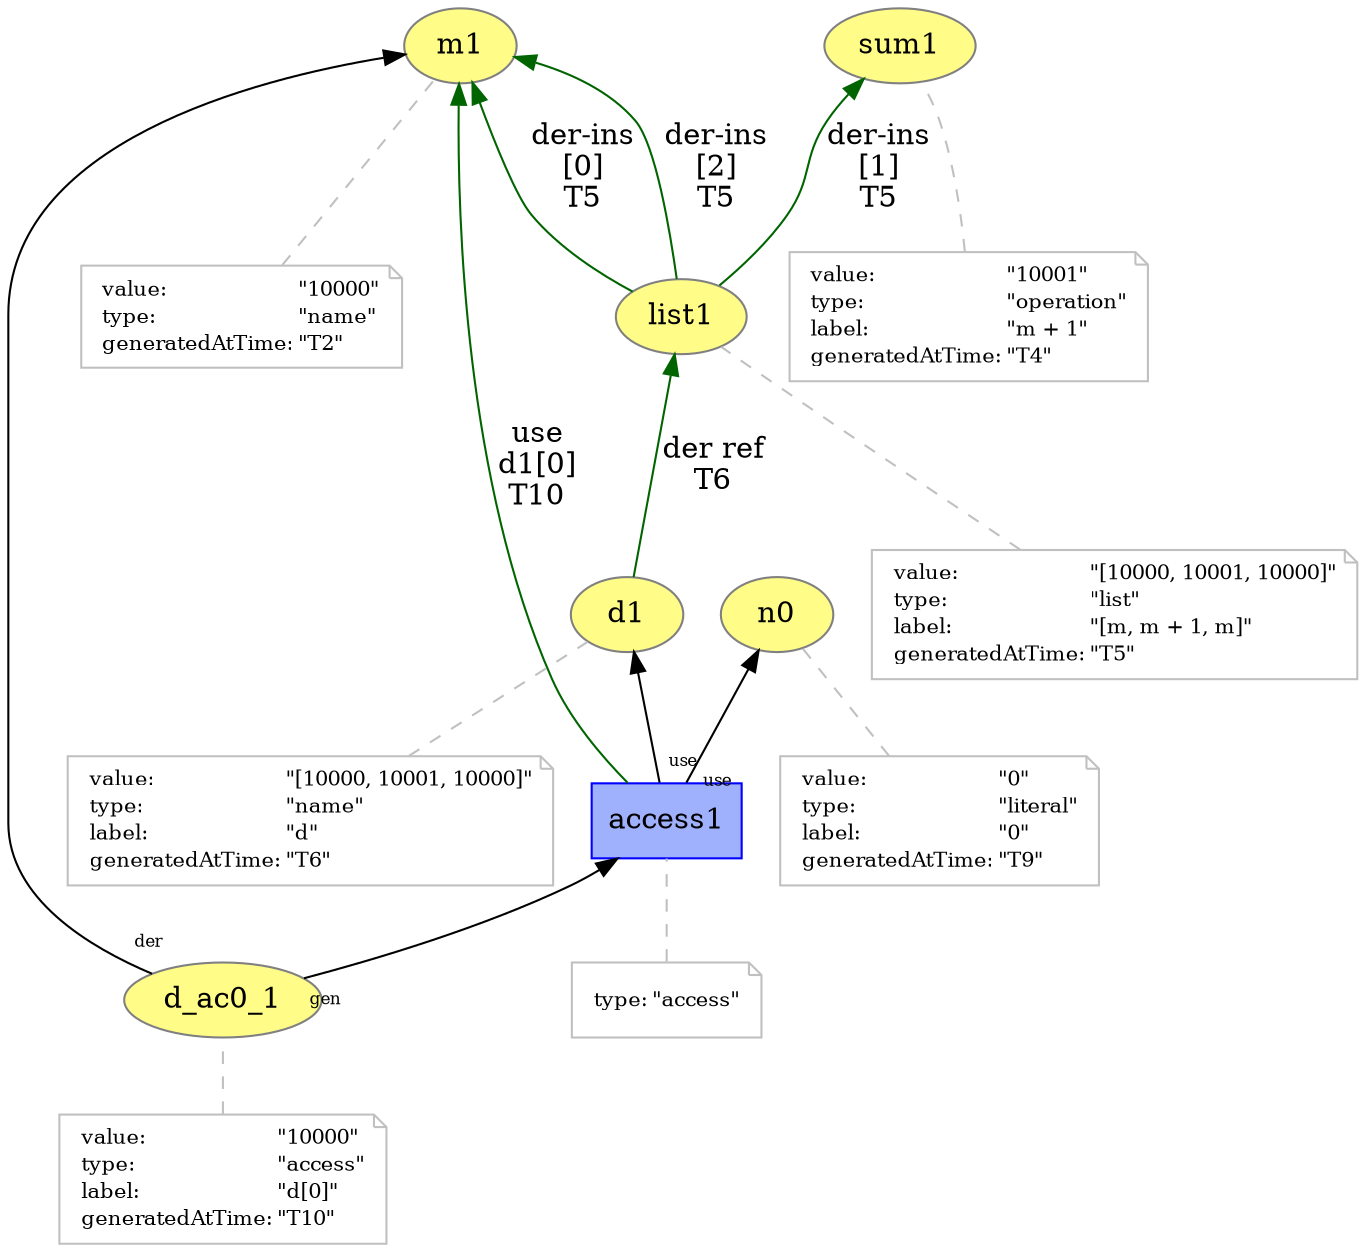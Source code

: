 digraph "PROV" { size="16,12"; rankdir="BT";
"http://example.org/m1" [fillcolor="#FFFC87",color="#808080",style="filled",label="m1",URL="http://example.org/m1"]
"-attrs0" [color="gray",shape="note",fontsize="10",fontcolor="black",label=<<TABLE cellpadding="0" border="0">
	<TR>
	    <TD align="left">value:</TD>
	    <TD align="left">&quot;10000&quot;</TD>
	</TR>
	<TR>
	    <TD align="left">type:</TD>
	    <TD align="left">&quot;name&quot;</TD>
	</TR>
	<TR>
	    <TD align="left">generatedAtTime:</TD>
	    <TD align="left">&quot;T2&quot;</TD>
	</TR>
</TABLE>>]
"-attrs0" -> "http://example.org/m1" [color="gray",style="dashed",arrowhead="none"]
"http://example.org/sum1" [fillcolor="#FFFC87",color="#808080",style="filled",label="sum1",URL="http://example.org/sum1"]
"-attrs1" [color="gray",shape="note",fontsize="10",fontcolor="black",label=<<TABLE cellpadding="0" border="0">
	<TR>
	    <TD align="left">value:</TD>
	    <TD align="left">&quot;10001&quot;</TD>
	</TR>
	<TR>
	    <TD align="left">type:</TD>
	    <TD align="left">&quot;operation&quot;</TD>
	</TR>
	<TR>
	    <TD align="left">label:</TD>
	    <TD align="left">&quot;m + 1&quot;</TD>
	</TR>
	<TR>
	    <TD align="left">generatedAtTime:</TD>
	    <TD align="left">&quot;T4&quot;</TD>
	</TR>
</TABLE>>]
"-attrs1" -> "http://example.org/sum1" [color="gray",style="dashed",arrowhead="none"]
"http://example.org/list1" [fillcolor="#FFFC87",color="#808080",style="filled",label="list1",URL="http://example.org/list1"]
"-attrs2" [color="gray",shape="note",fontsize="10",fontcolor="black",label=<<TABLE cellpadding="0" border="0">
	<TR>
	    <TD align="left">value:</TD>
	    <TD align="left">&quot;[10000, 10001, 10000]&quot;</TD>
	</TR>
	<TR>
	    <TD align="left">type:</TD>
	    <TD align="left">&quot;list&quot;</TD>
	</TR>
	<TR>
	    <TD align="left">label:</TD>
	    <TD align="left">&quot;[m, m + 1, m]&quot;</TD>
	</TR>
	<TR>
	    <TD align="left">generatedAtTime:</TD>
	    <TD align="left">&quot;T5&quot;</TD>
	</TR>
</TABLE>>]
"-attrs2" -> "http://example.org/list1" [color="gray",style="dashed",arrowhead="none"]
"http://example.org/list1" -> "http://example.org/m1" [labelfontsize="8",labeldistance="1.5",color="darkgreen",labelangle="60.0",rotation="20",label="der-ins
[0]
T5"]
"http://example.org/list1" -> "http://example.org/sum1" [labelfontsize="8",labeldistance="1.5",color="darkgreen",labelangle="60.0",rotation="20",label="der-ins
[1]
T5"]
"http://example.org/list1" -> "http://example.org/m1" [labelfontsize="8",labeldistance="1.5",color="darkgreen",labelangle="60.0",rotation="20",label="der-ins
[2]
T5"]
"http://example.org/d1" [fillcolor="#FFFC87",color="#808080",style="filled",label="d1",URL="http://example.org/d1"]
"-attrs3" [color="gray",shape="note",fontsize="10",fontcolor="black",label=<<TABLE cellpadding="0" border="0">
	<TR>
	    <TD align="left">value:</TD>
	    <TD align="left">&quot;[10000, 10001, 10000]&quot;</TD>
	</TR>
	<TR>
	    <TD align="left">type:</TD>
	    <TD align="left">&quot;name&quot;</TD>
	</TR>
	<TR>
	    <TD align="left">label:</TD>
	    <TD align="left">&quot;d&quot;</TD>
	</TR>
	<TR>
	    <TD align="left">generatedAtTime:</TD>
	    <TD align="left">&quot;T6&quot;</TD>
	</TR>
</TABLE>>]
"-attrs3" -> "http://example.org/d1" [color="gray",style="dashed",arrowhead="none"]
"http://example.org/d1" -> "http://example.org/list1" [labelfontsize="8",labeldistance="1.5",color="darkgreen",labelangle="60.0",rotation="20",label="der ref
T6"]
"http://example.org/n0" [fillcolor="#FFFC87",color="#808080",style="filled",label="n0",URL="http://example.org/n0"]
"-attrs4" [color="gray",shape="note",fontsize="10",fontcolor="black",label=<<TABLE cellpadding="0" border="0">
	<TR>
	    <TD align="left">value:</TD>
	    <TD align="left">&quot;0&quot;</TD>
	</TR>
	<TR>
	    <TD align="left">type:</TD>
	    <TD align="left">&quot;literal&quot;</TD>
	</TR>
	<TR>
	    <TD align="left">label:</TD>
	    <TD align="left">&quot;0&quot;</TD>
	</TR>
	<TR>
	    <TD align="left">generatedAtTime:</TD>
	    <TD align="left">&quot;T9&quot;</TD>
	</TR>
</TABLE>>]
"-attrs4" -> "http://example.org/n0" [color="gray",style="dashed",arrowhead="none"]
"http://example.org/d_ac0_1" [fillcolor="#FFFC87",color="#808080",style="filled",label="d_ac0_1",URL="http://example.org/d_ac0_1"]
"-attrs5" [color="gray",shape="note",fontsize="10",fontcolor="black",label=<<TABLE cellpadding="0" border="0">
	<TR>
	    <TD align="left">value:</TD>
	    <TD align="left">&quot;10000&quot;</TD>
	</TR>
	<TR>
	    <TD align="left">type:</TD>
	    <TD align="left">&quot;access&quot;</TD>
	</TR>
	<TR>
	    <TD align="left">label:</TD>
	    <TD align="left">&quot;d[0]&quot;</TD>
	</TR>
	<TR>
	    <TD align="left">generatedAtTime:</TD>
	    <TD align="left">&quot;T10&quot;</TD>
	</TR>
</TABLE>>]
"-attrs5" -> "http://example.org/d_ac0_1" [color="gray",style="dashed",arrowhead="none"]
"http://example.org/access1" [fillcolor="#9FB1FC",color="#0000FF",shape="polygon",sides="4",style="filled",label="access1",URL="http://example.org/access1"]
"-attrs6" [color="gray",shape="note",fontsize="10",fontcolor="black",label=<<TABLE cellpadding="0" border="0">
	<TR>
	    <TD align="left">type:</TD>
	    <TD align="left">&quot;access&quot;</TD>
	</TR>
</TABLE>>]
"-attrs6" -> "http://example.org/access1" [color="gray",style="dashed",arrowhead="none"]
"http://example.org/access1" -> "http://example.org/d1" [labelfontsize="8",labeldistance="1.5",labelangle="60.0",rotation="20",taillabel="use"]
"http://example.org/access1" -> "http://example.org/n0" [labelfontsize="8",labeldistance="1.5",labelangle="60.0",rotation="20",taillabel="use"]
"http://example.org/access1" -> "http://example.org/m1" [labelfontsize="8",labeldistance="1.5",color="darkgreen",labelangle="60.0",rotation="20",label="use
d1[0]
T10"]
"http://example.org/d_ac0_1" -> "http://example.org/access1" [labelfontsize="8",labeldistance="1.5",labelangle="60.0",rotation="20",taillabel="gen"]
"http://example.org/d_ac0_1" -> "http://example.org/m1" [labelfontsize="8",labeldistance="1.5",labelangle="60.0",rotation="20",taillabel="der"]
}